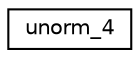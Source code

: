 digraph "Graphical Class Hierarchy"
{
  edge [fontname="Helvetica",fontsize="10",labelfontname="Helvetica",labelfontsize="10"];
  node [fontname="Helvetica",fontsize="10",shape=record];
  rankdir="LR";
  Node1 [label="unorm_4",height=0.2,width=0.4,color="black", fillcolor="white", style="filled",URL="$classunorm__4.html"];
}
